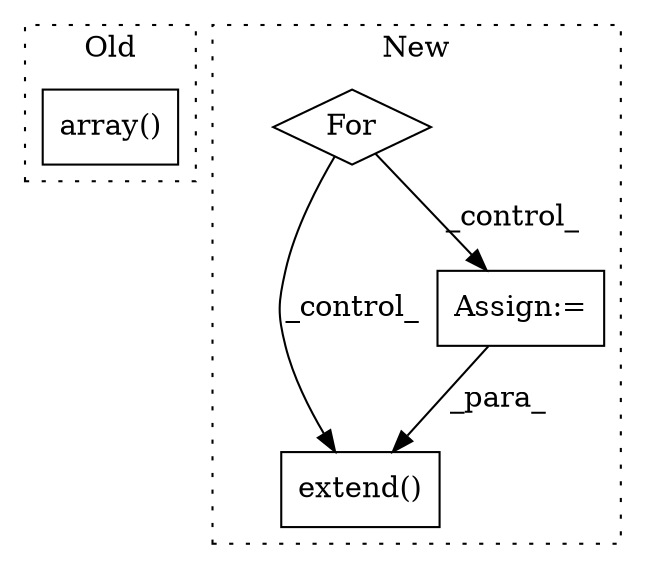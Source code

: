digraph G {
subgraph cluster0 {
1 [label="array()" a="75" s="2297,2343" l="9,1" shape="box"];
label = "Old";
style="dotted";
}
subgraph cluster1 {
2 [label="extend()" a="75" s="4583,4616" l="16,1" shape="box"];
3 [label="Assign:=" a="68" s="4474" l="3" shape="box"];
4 [label="For" a="107" s="4412,4443" l="4,14" shape="diamond"];
label = "New";
style="dotted";
}
3 -> 2 [label="_para_"];
4 -> 2 [label="_control_"];
4 -> 3 [label="_control_"];
}